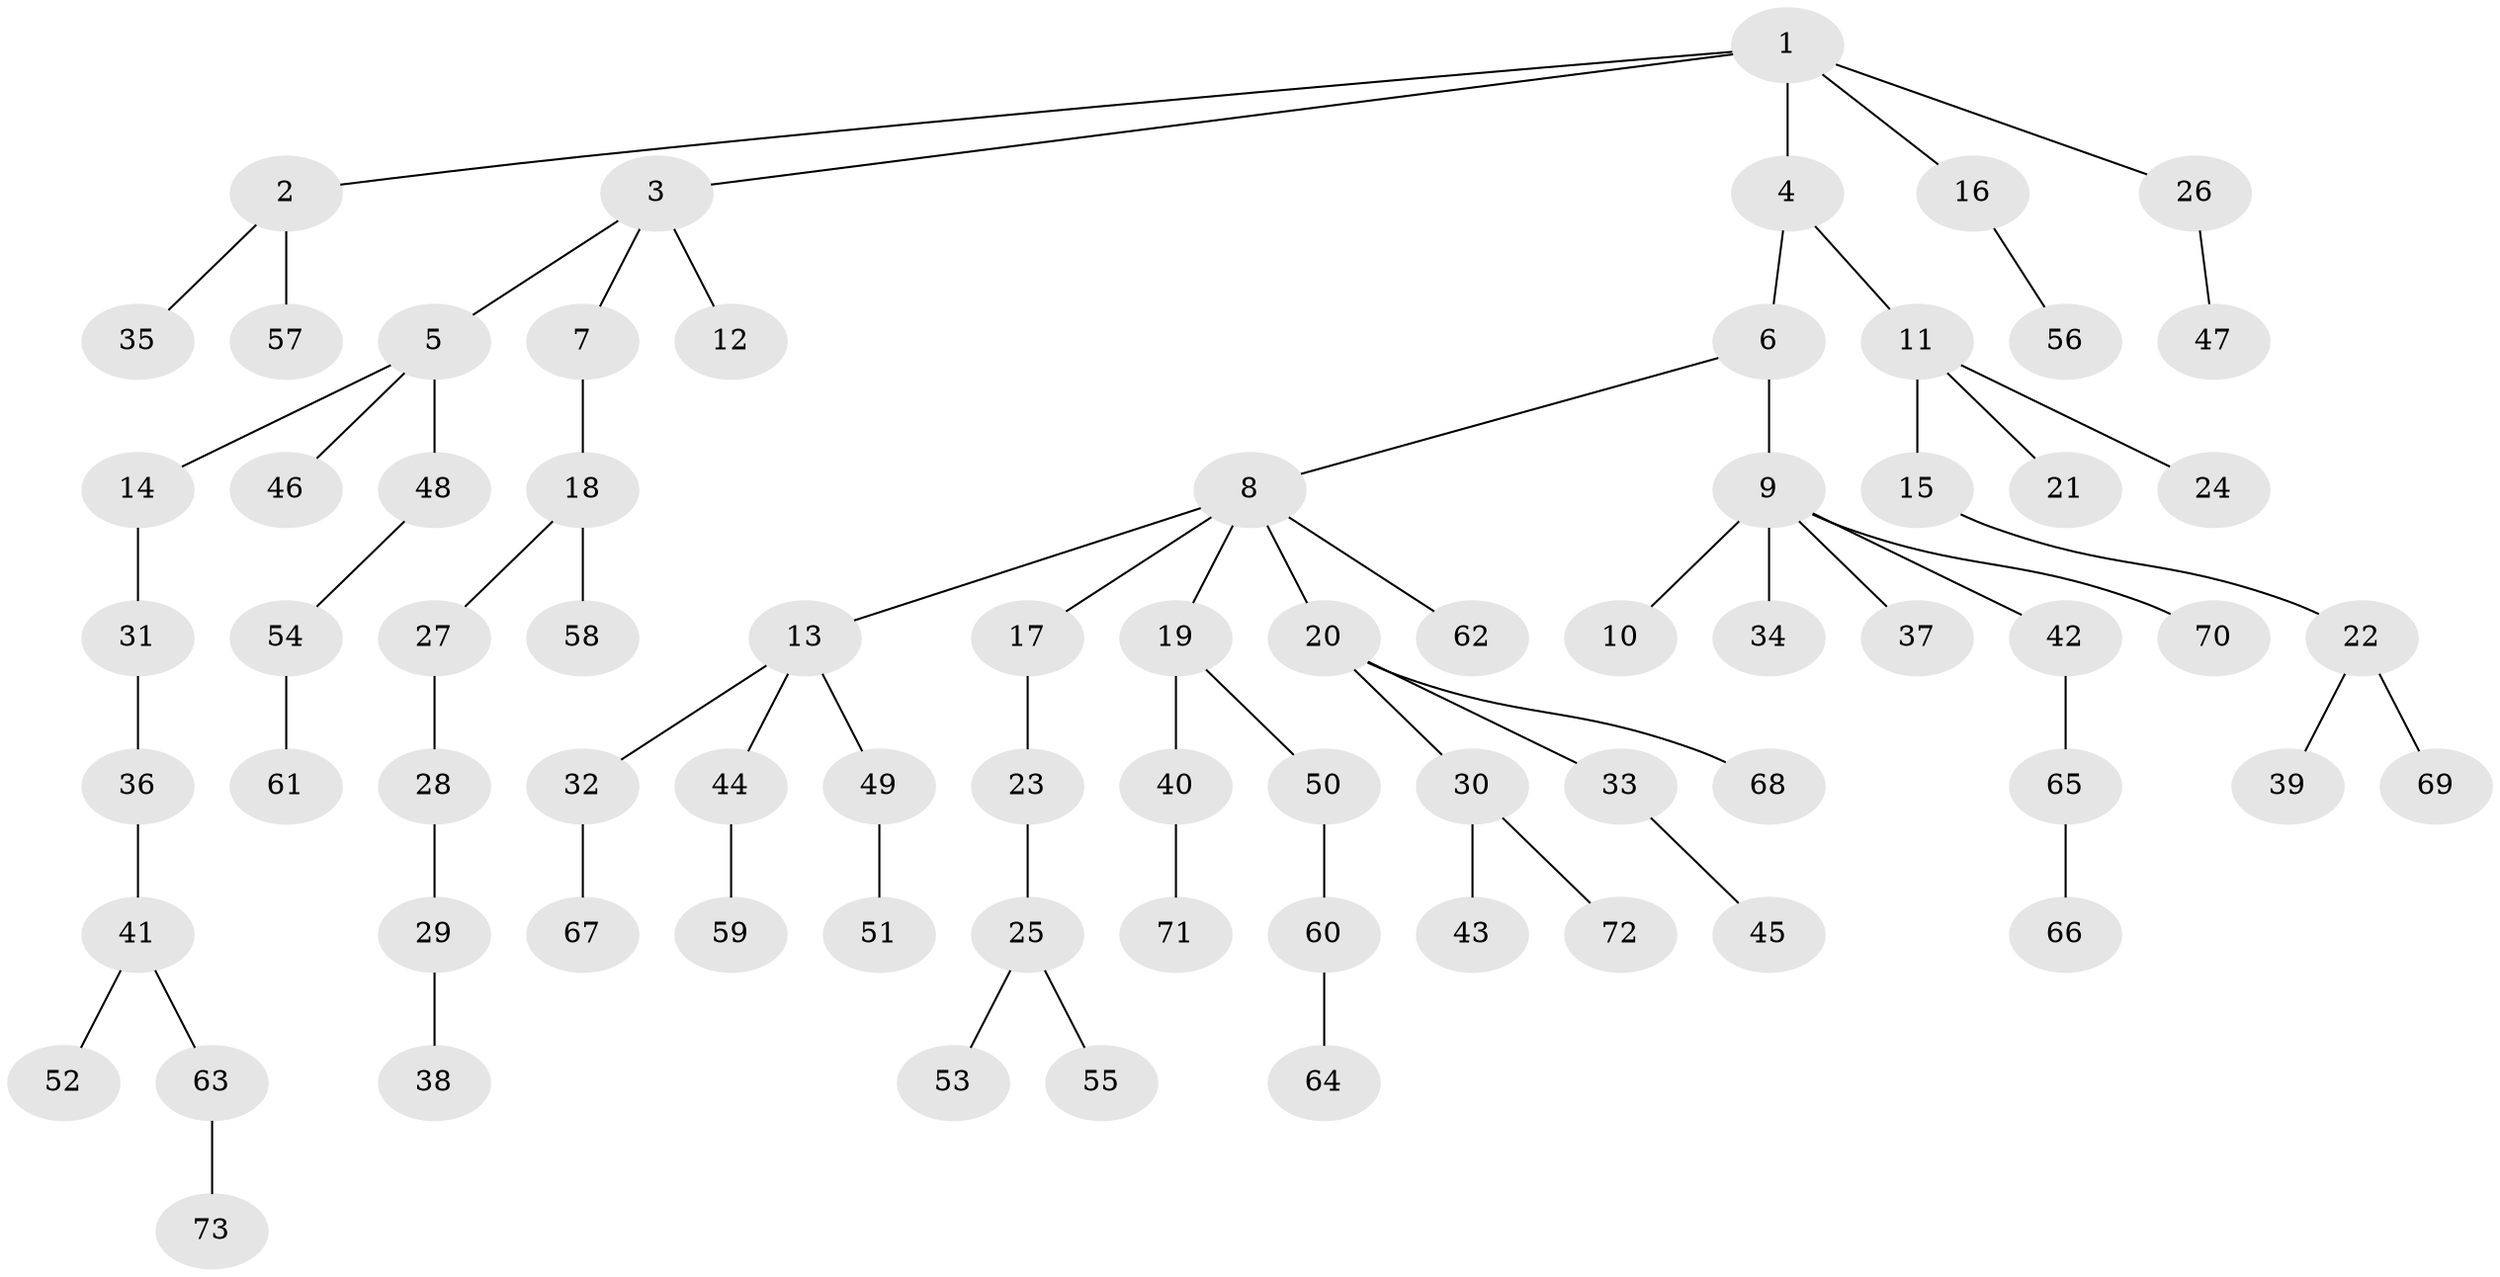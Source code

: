 // original degree distribution, {6: 0.0196078431372549, 3: 0.16666666666666666, 4: 0.049019607843137254, 5: 0.029411764705882353, 7: 0.00980392156862745, 1: 0.5, 2: 0.22549019607843138}
// Generated by graph-tools (version 1.1) at 2025/51/03/04/25 22:51:45]
// undirected, 73 vertices, 72 edges
graph export_dot {
  node [color=gray90,style=filled];
  1;
  2;
  3;
  4;
  5;
  6;
  7;
  8;
  9;
  10;
  11;
  12;
  13;
  14;
  15;
  16;
  17;
  18;
  19;
  20;
  21;
  22;
  23;
  24;
  25;
  26;
  27;
  28;
  29;
  30;
  31;
  32;
  33;
  34;
  35;
  36;
  37;
  38;
  39;
  40;
  41;
  42;
  43;
  44;
  45;
  46;
  47;
  48;
  49;
  50;
  51;
  52;
  53;
  54;
  55;
  56;
  57;
  58;
  59;
  60;
  61;
  62;
  63;
  64;
  65;
  66;
  67;
  68;
  69;
  70;
  71;
  72;
  73;
  1 -- 2 [weight=1.0];
  1 -- 3 [weight=1.0];
  1 -- 4 [weight=1.0];
  1 -- 16 [weight=1.0];
  1 -- 26 [weight=1.0];
  2 -- 35 [weight=1.0];
  2 -- 57 [weight=1.0];
  3 -- 5 [weight=1.0];
  3 -- 7 [weight=1.0];
  3 -- 12 [weight=1.0];
  4 -- 6 [weight=1.0];
  4 -- 11 [weight=1.0];
  5 -- 14 [weight=1.0];
  5 -- 46 [weight=1.0];
  5 -- 48 [weight=1.0];
  6 -- 8 [weight=1.0];
  6 -- 9 [weight=1.0];
  7 -- 18 [weight=1.0];
  8 -- 13 [weight=1.0];
  8 -- 17 [weight=1.0];
  8 -- 19 [weight=1.0];
  8 -- 20 [weight=1.0];
  8 -- 62 [weight=1.0];
  9 -- 10 [weight=1.0];
  9 -- 34 [weight=1.0];
  9 -- 37 [weight=1.0];
  9 -- 42 [weight=1.0];
  9 -- 70 [weight=1.0];
  11 -- 15 [weight=1.0];
  11 -- 21 [weight=1.0];
  11 -- 24 [weight=1.0];
  13 -- 32 [weight=1.0];
  13 -- 44 [weight=1.0];
  13 -- 49 [weight=1.0];
  14 -- 31 [weight=1.0];
  15 -- 22 [weight=1.0];
  16 -- 56 [weight=1.0];
  17 -- 23 [weight=1.0];
  18 -- 27 [weight=1.0];
  18 -- 58 [weight=1.0];
  19 -- 40 [weight=1.0];
  19 -- 50 [weight=1.0];
  20 -- 30 [weight=1.0];
  20 -- 33 [weight=1.0];
  20 -- 68 [weight=1.0];
  22 -- 39 [weight=1.0];
  22 -- 69 [weight=1.0];
  23 -- 25 [weight=1.0];
  25 -- 53 [weight=1.0];
  25 -- 55 [weight=1.0];
  26 -- 47 [weight=1.0];
  27 -- 28 [weight=1.0];
  28 -- 29 [weight=1.0];
  29 -- 38 [weight=1.0];
  30 -- 43 [weight=1.0];
  30 -- 72 [weight=1.0];
  31 -- 36 [weight=1.0];
  32 -- 67 [weight=1.0];
  33 -- 45 [weight=1.0];
  36 -- 41 [weight=1.0];
  40 -- 71 [weight=1.0];
  41 -- 52 [weight=1.0];
  41 -- 63 [weight=1.0];
  42 -- 65 [weight=1.0];
  44 -- 59 [weight=1.0];
  48 -- 54 [weight=1.0];
  49 -- 51 [weight=1.0];
  50 -- 60 [weight=1.0];
  54 -- 61 [weight=1.0];
  60 -- 64 [weight=1.0];
  63 -- 73 [weight=1.0];
  65 -- 66 [weight=1.0];
}
